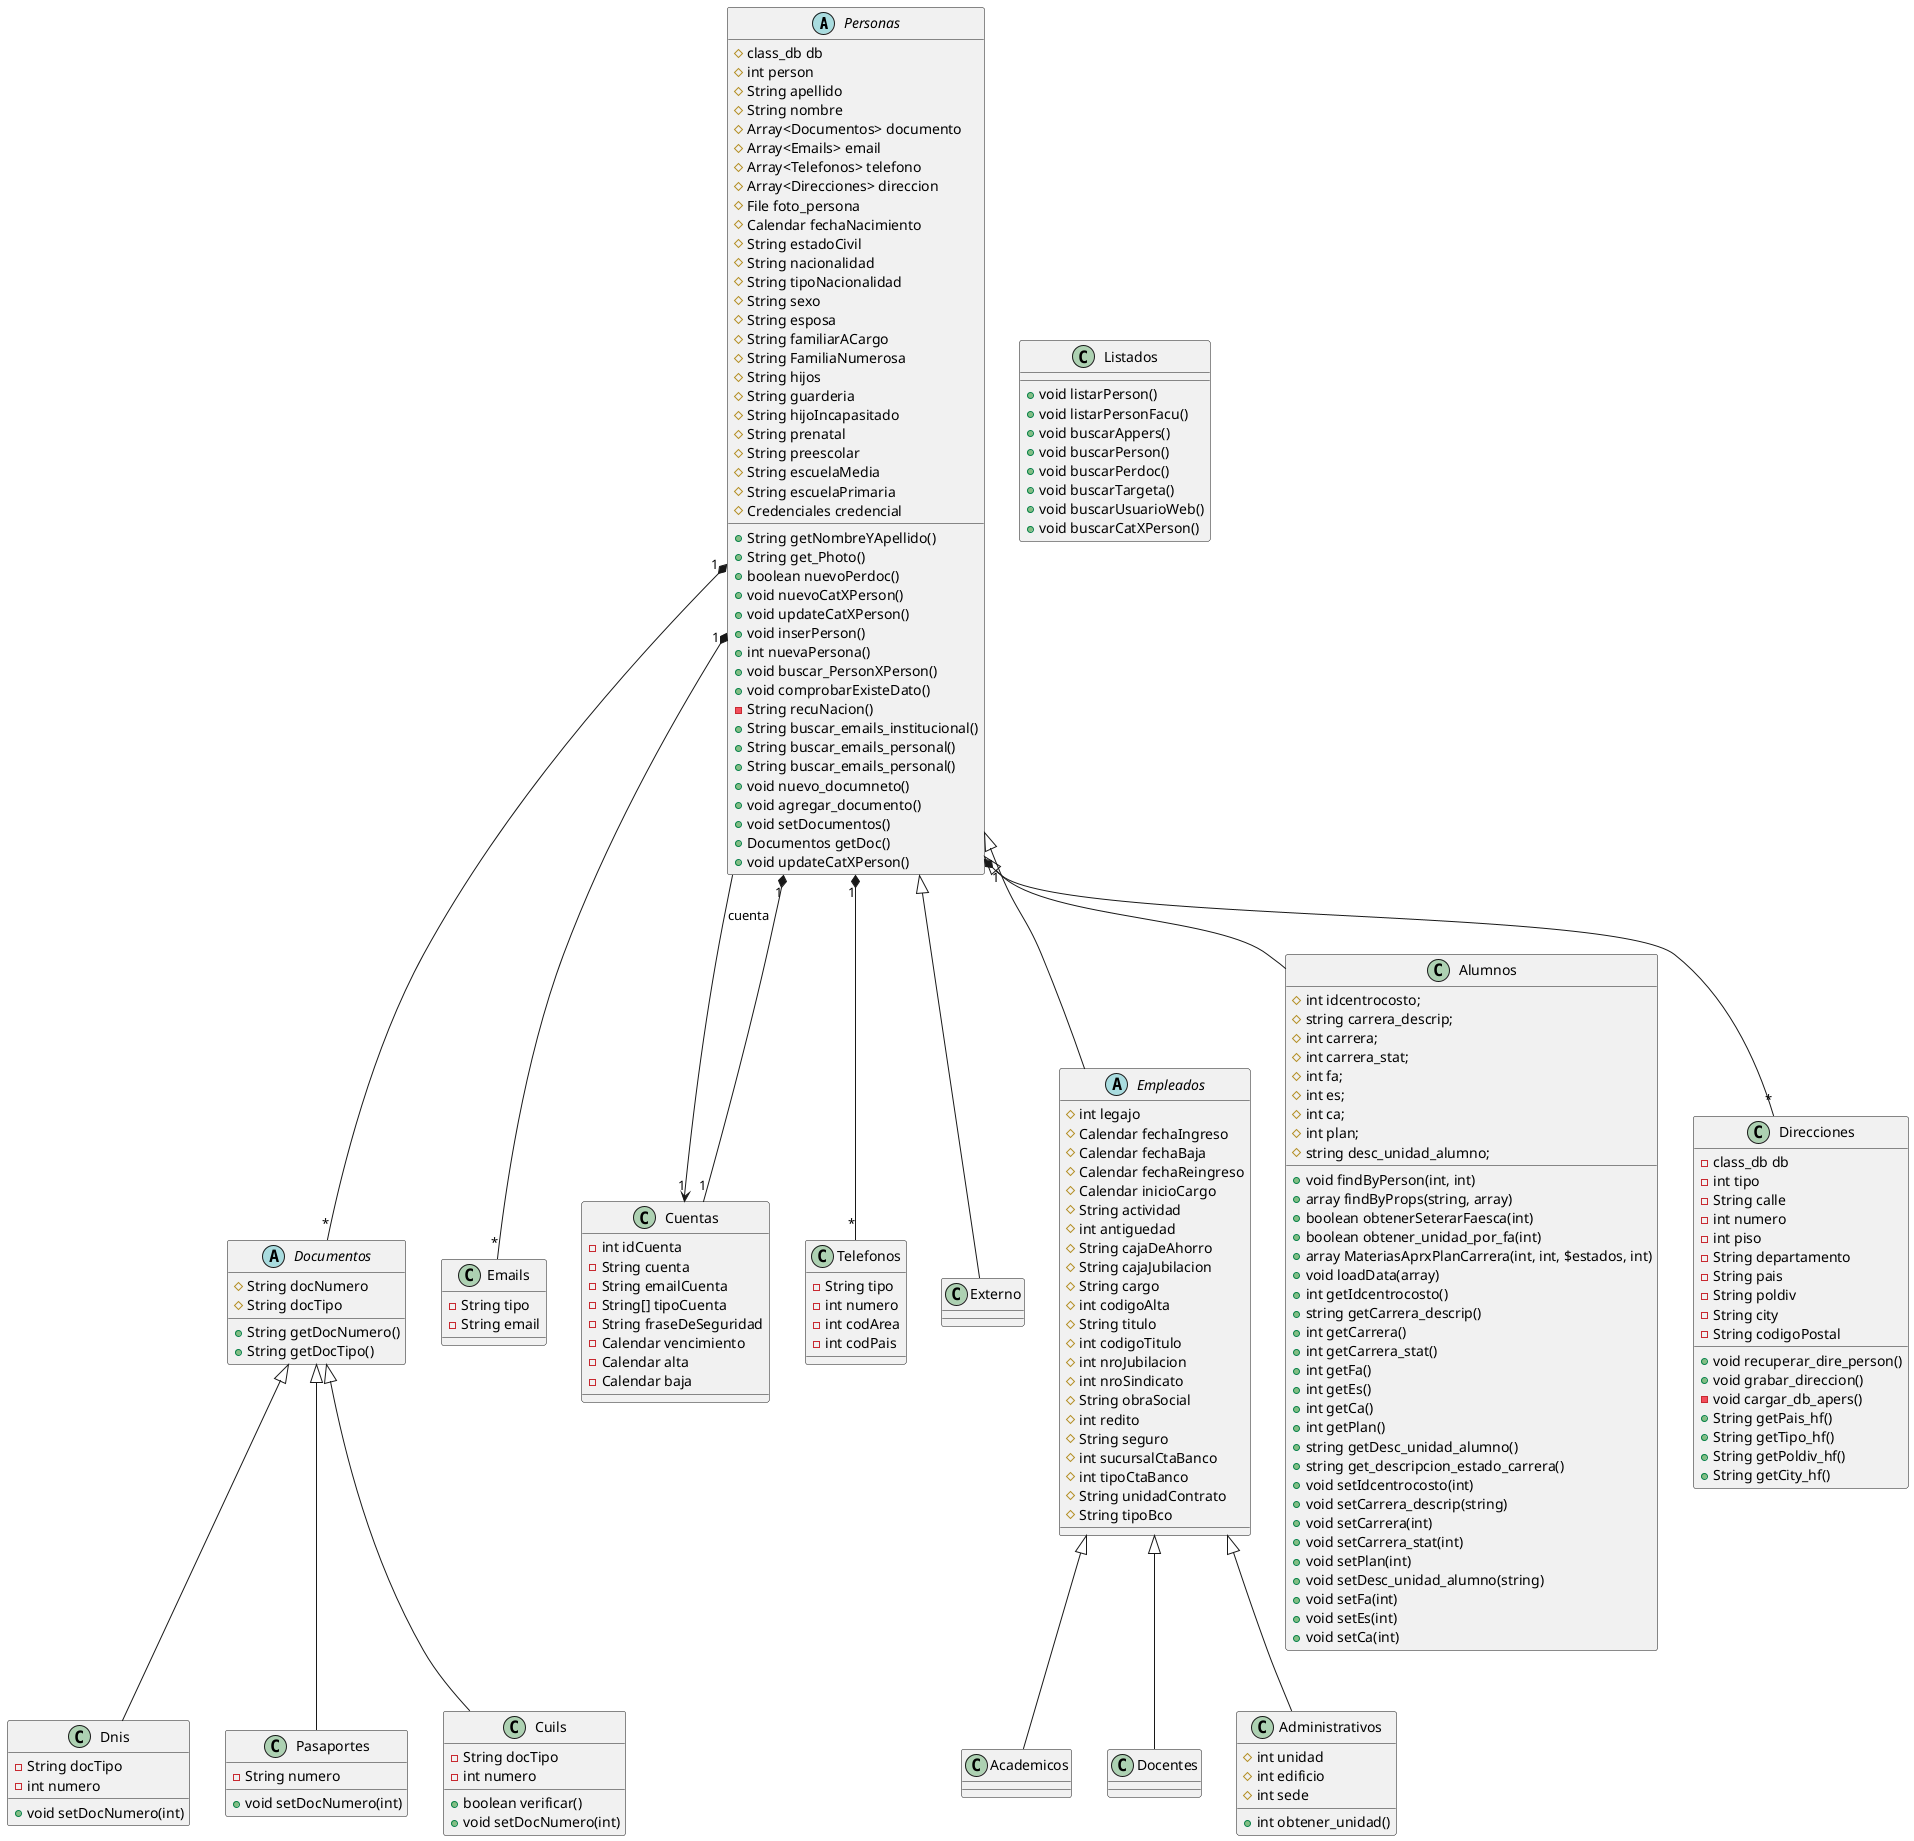 @startuml


abstract class Personas {
	#class_db db
	#int person
	#String apellido
	#String nombre
	#Array<Documentos> documento
	#Array<Emails> email
	#Array<Telefonos> telefono
	#Array<Direcciones> direccion
	#File foto_persona
	#Calendar fechaNacimiento
	#String estadoCivil
	#String nacionalidad
	#String tipoNacionalidad
	#String sexo
	#String esposa
	#String familiarACargo
	#String FamiliaNumerosa
	#String hijos
	#String guarderia
	#String hijoIncapasitado
	#String prenatal
	#String preescolar
	#String escuelaMedia
	#String escuelaPrimaria
	#Credenciales credencial
		
	+String getNombreYApellido()
        +String get_Photo()
        +boolean nuevoPerdoc()
        +void nuevoCatXPerson()
        +void updateCatXPerson()
        +void inserPerson()
        +int nuevaPersona()
        +void buscar_PersonXPerson()
        +void comprobarExisteDato()
        -String recuNacion()
        +String buscar_emails_institucional()
        +String buscar_emails_personal()
        +String buscar_emails_personal()
        +void nuevo_documneto()
        +void agregar_documento()
        +void setDocumentos()
        +Documentos getDoc()
        +void updateCatXPerson()

}

abstract class Documentos {
    #String docNumero
    #String docTipo
    +String getDocNumero()
    +String getDocTipo()
}

class Dnis {
    -String docTipo
    -int numero
    +void setDocNumero(int)
}

class Pasaportes {
    -String numero
    +void setDocNumero(int)
}

class Cuils {
    -String docTipo
    -int numero
    +boolean verificar()
    +void setDocNumero(int)
}

class Emails [[java:personas.Emails]] {
	-String tipo
	-String email
}
class Cuentas [[java:personas.Cuentas]] {
	-int idCuenta
	-String cuenta
	-String emailCuenta
	-String[] tipoCuenta
	-String fraseDeSeguridad
	-Calendar vencimiento
	-Calendar alta
	-Calendar baja
}
class Academicos [[java:personas.Academicos]] {
}
class Telefonos [[java:personas.Telefonos]] {
	-String tipo
	-int numero
	-int codArea
	-int codPais
}
class Externo [[java:personas.Externo]] {
}
abstract class Empleados{
	#int legajo
	#Calendar fechaIngreso
	#Calendar fechaBaja
	#Calendar fechaReingreso
	#Calendar inicioCargo
	#String actividad
	#int antiguedad
	#String cajaDeAhorro
	#String cajaJubilacion
	#String cargo
	#int codigoAlta
	#String titulo
	#int codigoTitulo
	#int nroJubilacion
	#int nroSindicato
	#String obraSocial
	#int redito
	#String seguro
	#int sucursalCtaBanco
	#int tipoCtaBanco
	#String unidadContrato
	#String tipoBco
	
}
class Docentes {
    
}

class Alumnos {
    #int idcentrocosto;
    #string carrera_descrip;
    #int carrera;
    #int carrera_stat;
    #int fa;
    #int es;
    #int ca;
    #int plan;
    #string desc_unidad_alumno;
    +void findByPerson(int, int)
    +array findByProps(string, array)
    +boolean obtenerSeterarFaesca(int)
    +boolean obtener_unidad_por_fa(int)
    +array MateriasAprxPlanCarrera(int, int, $estados, int)
    +void loadData(array)
    +int getIdcentrocosto()
    +string getCarrera_descrip()
    +int getCarrera()
    +int getCarrera_stat()
    +int getFa()
    +int getEs()
    +int getCa()
    +int getPlan()
    +string getDesc_unidad_alumno()
    +string get_descripcion_estado_carrera()
    +void setIdcentrocosto(int)
    +void setCarrera_descrip(string)
    +void setCarrera(int)
    +void setCarrera_stat(int)
    +void setPlan(int)
    +void setDesc_unidad_alumno(string)
    +void setFa(int)
    +void setEs(int)
    +void setCa(int)
}
class Listados [[java:personas.Listados]] {
	+void listarPerson()
	+void listarPersonFacu()
	+void buscarAppers()
	+void buscarPerson()
	+void buscarPerdoc()
	+void buscarTargeta()
	+void buscarUsuarioWeb()
	+void buscarCatXPerson()
}
class Administrativos {
    #int unidad
    #int edificio
    #int sede
    +int obtener_unidad()
}

class Direcciones {
	-class_db db
	-int tipo
	-String calle
	-int numero
	-int piso
	-String departamento
	-String pais
	-String poldiv
	-String city
	-String codigoPostal
	
	+void recuperar_dire_person()
	+void grabar_direccion()
	-void cargar_db_apers()
	+String getPais_hf()
	+String getTipo_hf()
	+String getPoldiv_hf()
	+String getCity_hf()
}

Documentos <|-- Dnis
Documentos <|-- Pasaportes
Documentos <|-- Cuils
Personas <|-- Alumnos
Personas <|-- Externo
Personas <|-- Empleados
Empleados <|-- Administrativos
Empleados <|-- Academicos
Empleados <|-- Docentes
Personas --> "1" Cuentas : cuenta

Personas "1" *-- "*" Documentos
Personas "1" *-- "*" Direcciones
Personas "1" *-- "*" Telefonos
Personas "1" *-- "*" Emails
Personas "1" *-- "1" Cuentas

@enduml